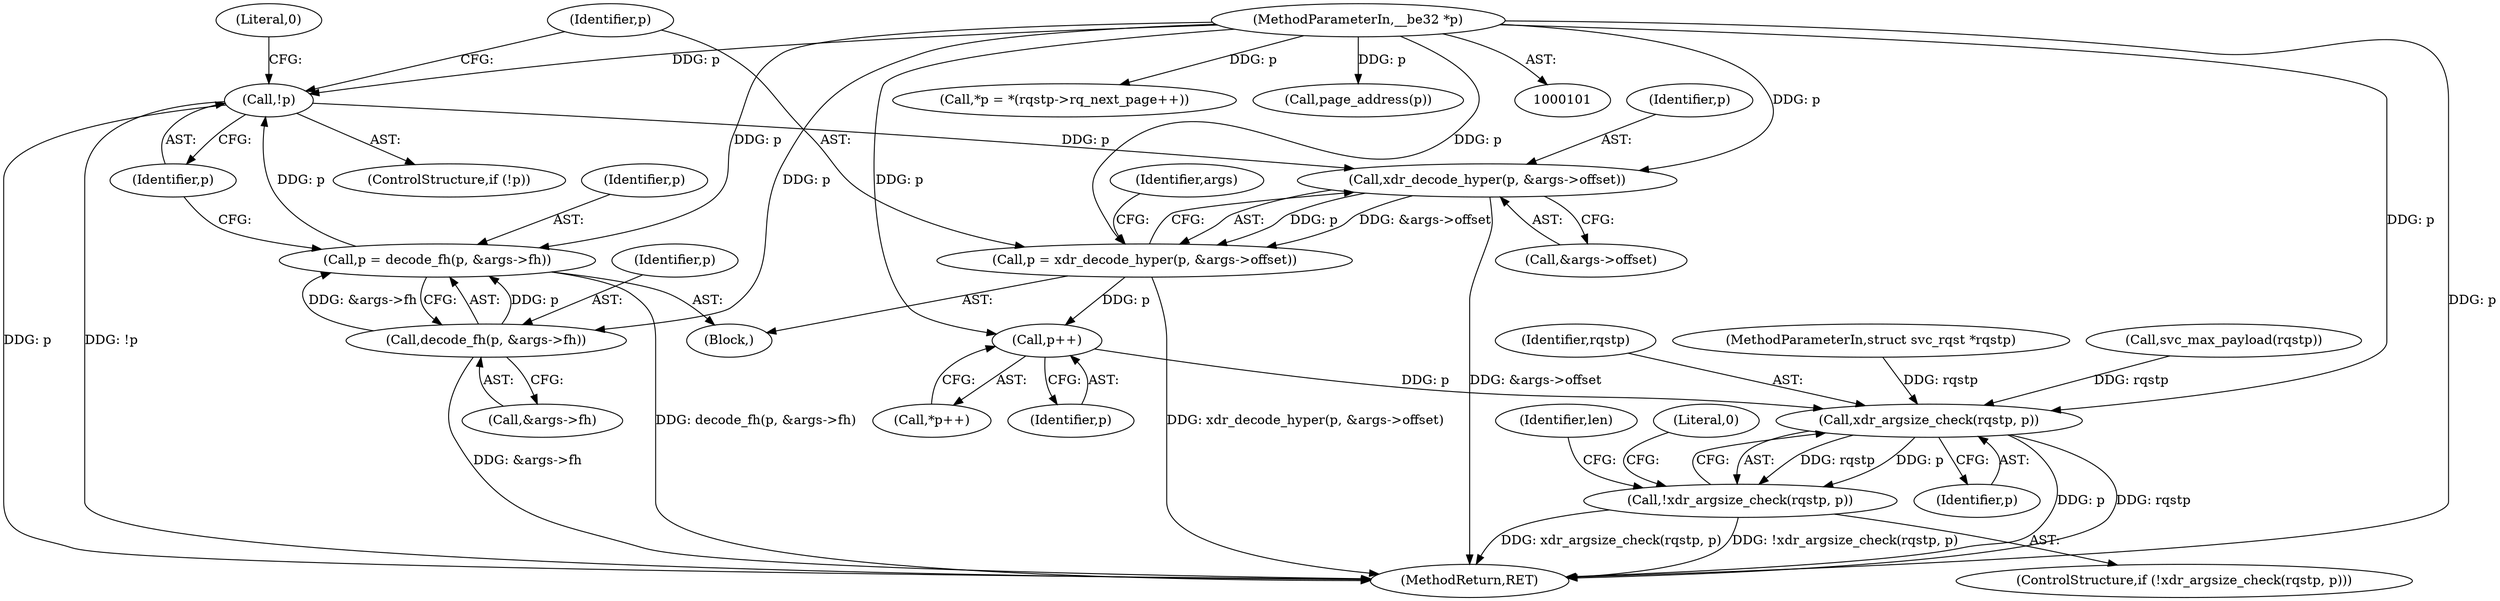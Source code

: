 digraph "0_linux_c70422f760c120480fee4de6c38804c72aa26bc1_5@pointer" {
"1000128" [label="(Call,xdr_decode_hyper(p, &args->offset))"];
"1000122" [label="(Call,!p)"];
"1000113" [label="(Call,p = decode_fh(p, &args->fh))"];
"1000115" [label="(Call,decode_fh(p, &args->fh))"];
"1000103" [label="(MethodParameterIn,__be32 *p)"];
"1000126" [label="(Call,p = xdr_decode_hyper(p, &args->offset))"];
"1000140" [label="(Call,p++)"];
"1000144" [label="(Call,xdr_argsize_check(rqstp, p))"];
"1000143" [label="(Call,!xdr_argsize_check(rqstp, p))"];
"1000125" [label="(Literal,0)"];
"1000165" [label="(Call,*p = *(rqstp->rq_next_page++))"];
"1000180" [label="(Call,page_address(p))"];
"1000141" [label="(Identifier,p)"];
"1000122" [label="(Call,!p)"];
"1000123" [label="(Identifier,p)"];
"1000146" [label="(Identifier,p)"];
"1000127" [label="(Identifier,p)"];
"1000144" [label="(Call,xdr_argsize_check(rqstp, p))"];
"1000136" [label="(Identifier,args)"];
"1000150" [label="(Identifier,len)"];
"1000114" [label="(Identifier,p)"];
"1000145" [label="(Identifier,rqstp)"];
"1000200" [label="(MethodReturn,RET)"];
"1000129" [label="(Identifier,p)"];
"1000103" [label="(MethodParameterIn,__be32 *p)"];
"1000126" [label="(Call,p = xdr_decode_hyper(p, &args->offset))"];
"1000148" [label="(Literal,0)"];
"1000113" [label="(Call,p = decode_fh(p, &args->fh))"];
"1000117" [label="(Call,&args->fh)"];
"1000142" [label="(ControlStructure,if (!xdr_argsize_check(rqstp, p)))"];
"1000130" [label="(Call,&args->offset)"];
"1000140" [label="(Call,p++)"];
"1000121" [label="(ControlStructure,if (!p))"];
"1000115" [label="(Call,decode_fh(p, &args->fh))"];
"1000143" [label="(Call,!xdr_argsize_check(rqstp, p))"];
"1000116" [label="(Identifier,p)"];
"1000139" [label="(Call,*p++)"];
"1000128" [label="(Call,xdr_decode_hyper(p, &args->offset))"];
"1000102" [label="(MethodParameterIn,struct svc_rqst *rqstp)"];
"1000111" [label="(Call,svc_max_payload(rqstp))"];
"1000105" [label="(Block,)"];
"1000128" -> "1000126"  [label="AST: "];
"1000128" -> "1000130"  [label="CFG: "];
"1000129" -> "1000128"  [label="AST: "];
"1000130" -> "1000128"  [label="AST: "];
"1000126" -> "1000128"  [label="CFG: "];
"1000128" -> "1000200"  [label="DDG: &args->offset"];
"1000128" -> "1000126"  [label="DDG: p"];
"1000128" -> "1000126"  [label="DDG: &args->offset"];
"1000122" -> "1000128"  [label="DDG: p"];
"1000103" -> "1000128"  [label="DDG: p"];
"1000122" -> "1000121"  [label="AST: "];
"1000122" -> "1000123"  [label="CFG: "];
"1000123" -> "1000122"  [label="AST: "];
"1000125" -> "1000122"  [label="CFG: "];
"1000127" -> "1000122"  [label="CFG: "];
"1000122" -> "1000200"  [label="DDG: p"];
"1000122" -> "1000200"  [label="DDG: !p"];
"1000113" -> "1000122"  [label="DDG: p"];
"1000103" -> "1000122"  [label="DDG: p"];
"1000113" -> "1000105"  [label="AST: "];
"1000113" -> "1000115"  [label="CFG: "];
"1000114" -> "1000113"  [label="AST: "];
"1000115" -> "1000113"  [label="AST: "];
"1000123" -> "1000113"  [label="CFG: "];
"1000113" -> "1000200"  [label="DDG: decode_fh(p, &args->fh)"];
"1000115" -> "1000113"  [label="DDG: p"];
"1000115" -> "1000113"  [label="DDG: &args->fh"];
"1000103" -> "1000113"  [label="DDG: p"];
"1000115" -> "1000117"  [label="CFG: "];
"1000116" -> "1000115"  [label="AST: "];
"1000117" -> "1000115"  [label="AST: "];
"1000115" -> "1000200"  [label="DDG: &args->fh"];
"1000103" -> "1000115"  [label="DDG: p"];
"1000103" -> "1000101"  [label="AST: "];
"1000103" -> "1000200"  [label="DDG: p"];
"1000103" -> "1000126"  [label="DDG: p"];
"1000103" -> "1000140"  [label="DDG: p"];
"1000103" -> "1000144"  [label="DDG: p"];
"1000103" -> "1000165"  [label="DDG: p"];
"1000103" -> "1000180"  [label="DDG: p"];
"1000126" -> "1000105"  [label="AST: "];
"1000127" -> "1000126"  [label="AST: "];
"1000136" -> "1000126"  [label="CFG: "];
"1000126" -> "1000200"  [label="DDG: xdr_decode_hyper(p, &args->offset)"];
"1000126" -> "1000140"  [label="DDG: p"];
"1000140" -> "1000139"  [label="AST: "];
"1000140" -> "1000141"  [label="CFG: "];
"1000141" -> "1000140"  [label="AST: "];
"1000139" -> "1000140"  [label="CFG: "];
"1000140" -> "1000144"  [label="DDG: p"];
"1000144" -> "1000143"  [label="AST: "];
"1000144" -> "1000146"  [label="CFG: "];
"1000145" -> "1000144"  [label="AST: "];
"1000146" -> "1000144"  [label="AST: "];
"1000143" -> "1000144"  [label="CFG: "];
"1000144" -> "1000200"  [label="DDG: p"];
"1000144" -> "1000200"  [label="DDG: rqstp"];
"1000144" -> "1000143"  [label="DDG: rqstp"];
"1000144" -> "1000143"  [label="DDG: p"];
"1000111" -> "1000144"  [label="DDG: rqstp"];
"1000102" -> "1000144"  [label="DDG: rqstp"];
"1000143" -> "1000142"  [label="AST: "];
"1000148" -> "1000143"  [label="CFG: "];
"1000150" -> "1000143"  [label="CFG: "];
"1000143" -> "1000200"  [label="DDG: xdr_argsize_check(rqstp, p)"];
"1000143" -> "1000200"  [label="DDG: !xdr_argsize_check(rqstp, p)"];
}
